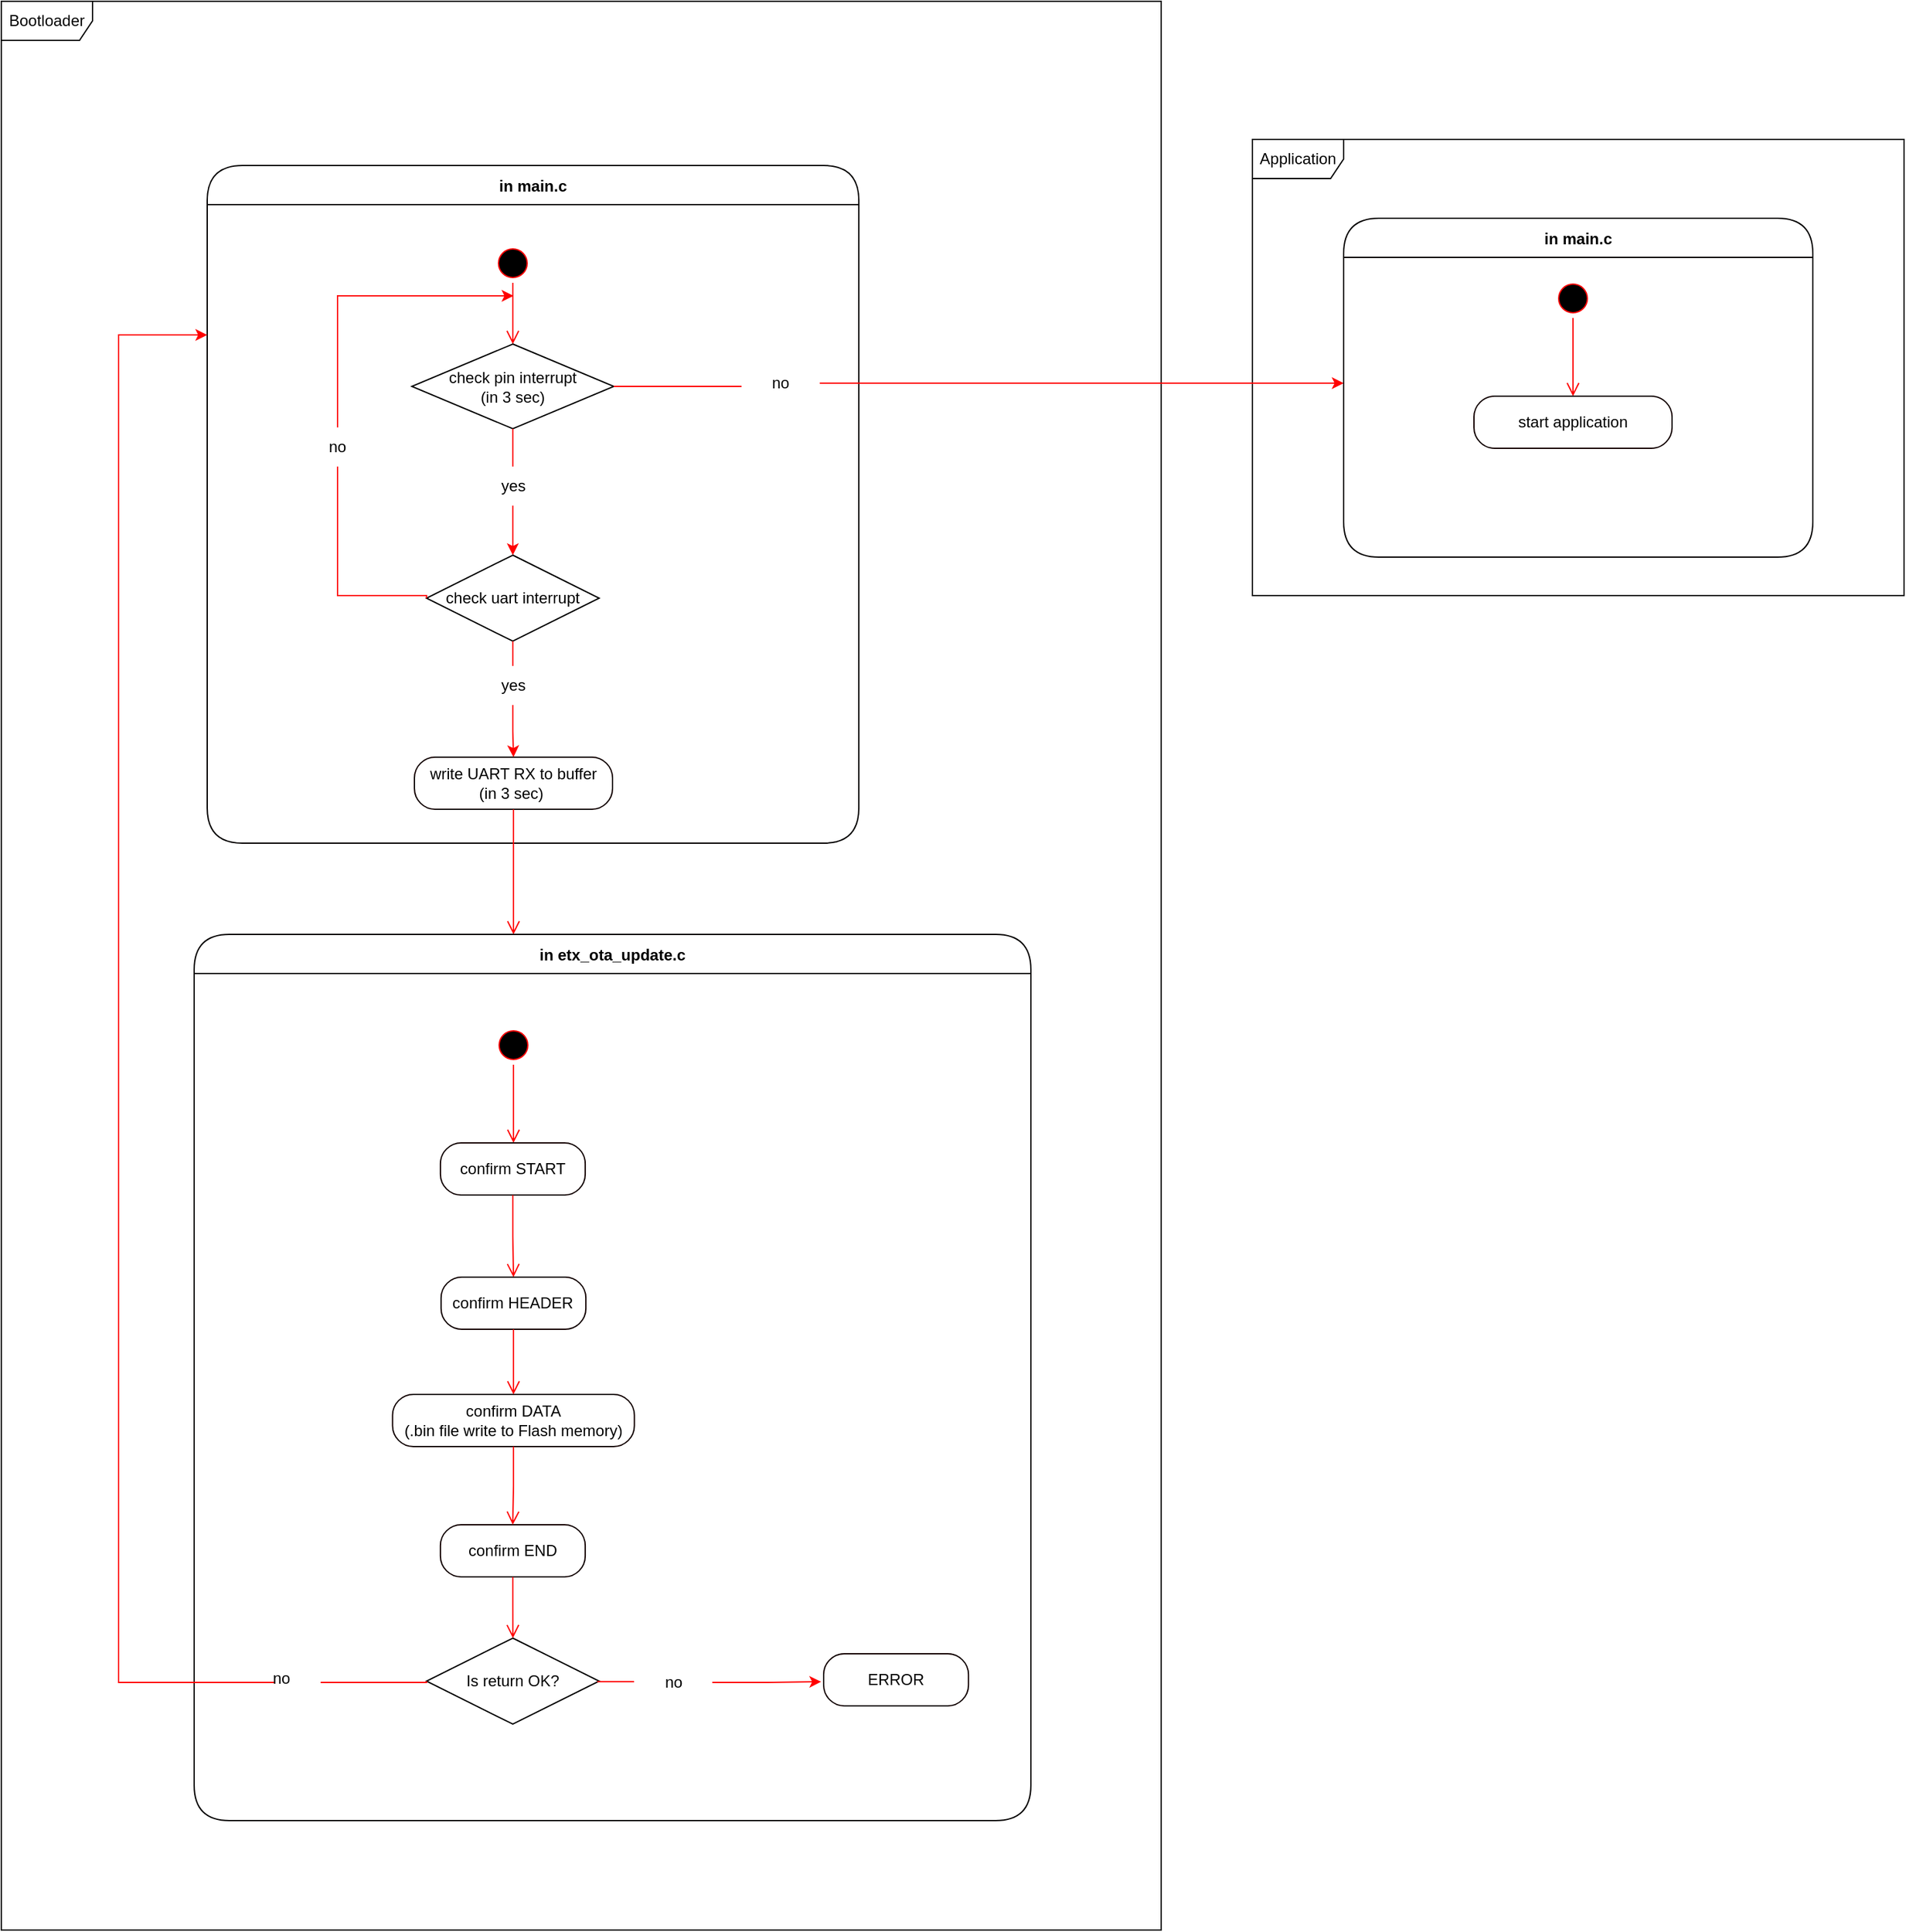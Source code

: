 <mxfile version="20.5.3" type="github">
  <diagram name="Page-1" id="58cdce13-f638-feb5-8d6f-7d28b1aa9fa0">
    <mxGraphModel dx="2966" dy="1654" grid="1" gridSize="10" guides="1" tooltips="1" connect="1" arrows="1" fold="1" page="1" pageScale="1" pageWidth="1100" pageHeight="850" background="none" math="0" shadow="0">
      <root>
        <mxCell id="0" />
        <mxCell id="1" parent="0" />
        <mxCell id="OMEoa2EQvLNQlHsPpFCV-2" value="Application" style="shape=umlFrame;whiteSpace=wrap;html=1;width=70;height=30;" vertex="1" parent="1">
          <mxGeometry x="1040" y="236" width="500" height="350" as="geometry" />
        </mxCell>
        <mxCell id="OMEoa2EQvLNQlHsPpFCV-1" value="Bootloader" style="shape=umlFrame;whiteSpace=wrap;html=1;width=70;height=30;" vertex="1" parent="1">
          <mxGeometry x="80" y="130" width="890" height="1480" as="geometry" />
        </mxCell>
        <mxCell id="OMEoa2EQvLNQlHsPpFCV-34" value="in main.c" style="swimlane;fontStyle=1;align=center;verticalAlign=middle;childLayout=stackLayout;horizontal=1;startSize=30;horizontalStack=0;resizeParent=0;resizeLast=1;container=0;fontColor=#000000;collapsible=0;rounded=1;arcSize=30;strokeColor=#030000;fillColor=#FFFFFF;swimlaneFillColor=#FFFFFF;dropTarget=0;" vertex="1" parent="1">
          <mxGeometry x="238" y="256" width="500" height="520" as="geometry" />
        </mxCell>
        <mxCell id="OMEoa2EQvLNQlHsPpFCV-3" value="" style="ellipse;html=1;shape=startState;fillColor=#000000;strokeColor=#ff0000;" vertex="1" parent="1">
          <mxGeometry x="457.5" y="316" width="30" height="30" as="geometry" />
        </mxCell>
        <mxCell id="OMEoa2EQvLNQlHsPpFCV-4" value="" style="edgeStyle=orthogonalEdgeStyle;html=1;verticalAlign=bottom;endArrow=open;endSize=8;strokeColor=#FF0000;rounded=0;entryX=0.5;entryY=0;entryDx=0;entryDy=0;" edge="1" source="OMEoa2EQvLNQlHsPpFCV-3" parent="1" target="OMEoa2EQvLNQlHsPpFCV-5">
          <mxGeometry relative="1" as="geometry">
            <mxPoint x="472.5" y="406" as="targetPoint" />
          </mxGeometry>
        </mxCell>
        <mxCell id="OMEoa2EQvLNQlHsPpFCV-11" style="edgeStyle=orthogonalEdgeStyle;rounded=0;orthogonalLoop=1;jettySize=auto;html=1;exitX=0.5;exitY=1;exitDx=0;exitDy=0;entryX=0.5;entryY=0;entryDx=0;entryDy=0;strokeColor=#FF0000;startArrow=none;" edge="1" parent="1" source="OMEoa2EQvLNQlHsPpFCV-14" target="OMEoa2EQvLNQlHsPpFCV-10">
          <mxGeometry relative="1" as="geometry" />
        </mxCell>
        <mxCell id="OMEoa2EQvLNQlHsPpFCV-5" value="check pin interrupt &lt;br&gt;(in 3 sec)" style="rhombus;whiteSpace=wrap;html=1;" vertex="1" parent="1">
          <mxGeometry x="395" y="393" width="155" height="65" as="geometry" />
        </mxCell>
        <mxCell id="OMEoa2EQvLNQlHsPpFCV-10" value="check uart interrupt" style="rhombus;whiteSpace=wrap;html=1;" vertex="1" parent="1">
          <mxGeometry x="406.25" y="555" width="132.5" height="66" as="geometry" />
        </mxCell>
        <mxCell id="OMEoa2EQvLNQlHsPpFCV-14" value="yes" style="text;html=1;strokeColor=none;fillColor=none;align=center;verticalAlign=middle;whiteSpace=wrap;rounded=0;" vertex="1" parent="1">
          <mxGeometry x="442.5" y="487" width="60" height="30" as="geometry" />
        </mxCell>
        <mxCell id="OMEoa2EQvLNQlHsPpFCV-15" value="" style="edgeStyle=orthogonalEdgeStyle;rounded=0;orthogonalLoop=1;jettySize=auto;html=1;exitX=0.5;exitY=1;exitDx=0;exitDy=0;entryX=0.5;entryY=0;entryDx=0;entryDy=0;strokeColor=#FF0000;endArrow=none;" edge="1" parent="1" source="OMEoa2EQvLNQlHsPpFCV-5" target="OMEoa2EQvLNQlHsPpFCV-14">
          <mxGeometry relative="1" as="geometry">
            <mxPoint x="472.5" y="440" as="sourcePoint" />
            <mxPoint x="472.5" y="569" as="targetPoint" />
          </mxGeometry>
        </mxCell>
        <mxCell id="OMEoa2EQvLNQlHsPpFCV-16" value="write UART RX to buffer&lt;br&gt;(in 3 sec)&amp;nbsp;" style="rounded=1;whiteSpace=wrap;html=1;arcSize=40;fontColor=#000000;fillColor=#FFFFFF;strokeColor=#120000;" vertex="1" parent="1">
          <mxGeometry x="397" y="710" width="152" height="40" as="geometry" />
        </mxCell>
        <mxCell id="OMEoa2EQvLNQlHsPpFCV-17" value="" style="edgeStyle=orthogonalEdgeStyle;html=1;verticalAlign=bottom;endArrow=open;endSize=8;strokeColor=#ff0000;rounded=0;" edge="1" source="OMEoa2EQvLNQlHsPpFCV-16" parent="1">
          <mxGeometry relative="1" as="geometry">
            <mxPoint x="473" y="846" as="targetPoint" />
            <Array as="points">
              <mxPoint x="473" y="816" />
              <mxPoint x="473" y="816" />
            </Array>
          </mxGeometry>
        </mxCell>
        <mxCell id="OMEoa2EQvLNQlHsPpFCV-18" style="edgeStyle=orthogonalEdgeStyle;rounded=0;orthogonalLoop=1;jettySize=auto;html=1;exitX=0.5;exitY=1;exitDx=0;exitDy=0;entryX=0.5;entryY=0;entryDx=0;entryDy=0;strokeColor=#FF0000;startArrow=none;" edge="1" parent="1" source="OMEoa2EQvLNQlHsPpFCV-19" target="OMEoa2EQvLNQlHsPpFCV-16">
          <mxGeometry relative="1" as="geometry">
            <mxPoint x="472.5" y="708" as="targetPoint" />
          </mxGeometry>
        </mxCell>
        <mxCell id="OMEoa2EQvLNQlHsPpFCV-19" value="yes" style="text;html=1;strokeColor=none;fillColor=none;align=center;verticalAlign=middle;whiteSpace=wrap;rounded=0;" vertex="1" parent="1">
          <mxGeometry x="442.5" y="640" width="60" height="30" as="geometry" />
        </mxCell>
        <mxCell id="OMEoa2EQvLNQlHsPpFCV-20" value="" style="edgeStyle=orthogonalEdgeStyle;rounded=0;orthogonalLoop=1;jettySize=auto;html=1;exitX=0.5;exitY=1;exitDx=0;exitDy=0;entryX=0.5;entryY=0;entryDx=0;entryDy=0;strokeColor=#FF0000;endArrow=none;" edge="1" parent="1" target="OMEoa2EQvLNQlHsPpFCV-19">
          <mxGeometry relative="1" as="geometry">
            <mxPoint x="472.5" y="621" as="sourcePoint" />
            <mxPoint x="472.5" y="732" as="targetPoint" />
          </mxGeometry>
        </mxCell>
        <mxCell id="OMEoa2EQvLNQlHsPpFCV-25" style="edgeStyle=orthogonalEdgeStyle;rounded=0;orthogonalLoop=1;jettySize=auto;html=1;strokeColor=#FF0000;startArrow=none;" edge="1" parent="1" source="OMEoa2EQvLNQlHsPpFCV-26">
          <mxGeometry relative="1" as="geometry">
            <mxPoint x="532.5" y="585.5" as="sourcePoint" />
            <mxPoint x="473" y="356" as="targetPoint" />
            <Array as="points">
              <mxPoint x="338" y="356" />
            </Array>
          </mxGeometry>
        </mxCell>
        <mxCell id="OMEoa2EQvLNQlHsPpFCV-26" value="no" style="text;html=1;strokeColor=none;fillColor=none;align=center;verticalAlign=middle;whiteSpace=wrap;rounded=0;" vertex="1" parent="1">
          <mxGeometry x="308" y="457" width="60" height="30" as="geometry" />
        </mxCell>
        <mxCell id="OMEoa2EQvLNQlHsPpFCV-29" value="" style="edgeStyle=orthogonalEdgeStyle;rounded=0;orthogonalLoop=1;jettySize=auto;html=1;strokeColor=#FF0000;endArrow=none;entryX=0.5;entryY=1;entryDx=0;entryDy=0;exitX=0;exitY=0.5;exitDx=0;exitDy=0;" edge="1" parent="1" source="OMEoa2EQvLNQlHsPpFCV-10" target="OMEoa2EQvLNQlHsPpFCV-26">
          <mxGeometry relative="1" as="geometry">
            <mxPoint x="534.792" y="586.029" as="sourcePoint" />
            <mxPoint x="473" y="356" as="targetPoint" />
            <Array as="points">
              <mxPoint x="406" y="586" />
              <mxPoint x="338" y="586" />
            </Array>
          </mxGeometry>
        </mxCell>
        <mxCell id="OMEoa2EQvLNQlHsPpFCV-30" style="edgeStyle=orthogonalEdgeStyle;rounded=0;orthogonalLoop=1;jettySize=auto;html=1;strokeColor=#FF0000;startArrow=none;" edge="1" parent="1" source="OMEoa2EQvLNQlHsPpFCV-31">
          <mxGeometry relative="1" as="geometry">
            <mxPoint x="542.5" y="595.5" as="sourcePoint" />
            <mxPoint x="1110" y="423" as="targetPoint" />
            <Array as="points">
              <mxPoint x="1080" y="423" />
              <mxPoint x="1080" y="423" />
            </Array>
          </mxGeometry>
        </mxCell>
        <mxCell id="OMEoa2EQvLNQlHsPpFCV-31" value="no" style="text;html=1;strokeColor=none;fillColor=none;align=center;verticalAlign=middle;whiteSpace=wrap;rounded=0;" vertex="1" parent="1">
          <mxGeometry x="648" y="408" width="60" height="30" as="geometry" />
        </mxCell>
        <mxCell id="OMEoa2EQvLNQlHsPpFCV-32" value="" style="edgeStyle=orthogonalEdgeStyle;rounded=0;orthogonalLoop=1;jettySize=auto;html=1;strokeColor=#FF0000;endArrow=none;exitX=1;exitY=0.5;exitDx=0;exitDy=0;" edge="1" parent="1" target="OMEoa2EQvLNQlHsPpFCV-31" source="OMEoa2EQvLNQlHsPpFCV-5">
          <mxGeometry relative="1" as="geometry">
            <mxPoint x="544.735" y="596.0" as="sourcePoint" />
            <mxPoint x="483" y="366" as="targetPoint" />
            <Array as="points">
              <mxPoint x="618" y="426" />
              <mxPoint x="618" y="426" />
            </Array>
          </mxGeometry>
        </mxCell>
        <mxCell id="OMEoa2EQvLNQlHsPpFCV-37" value="in etx_ota_update.c" style="swimlane;fontStyle=1;align=center;verticalAlign=middle;childLayout=stackLayout;horizontal=1;startSize=30;horizontalStack=0;resizeParent=0;resizeLast=1;container=0;fontColor=#000000;collapsible=0;rounded=1;arcSize=30;strokeColor=#030000;fillColor=#FFFFFF;swimlaneFillColor=#FFFFFF;dropTarget=0;" vertex="1" parent="1">
          <mxGeometry x="228" y="846" width="642" height="680" as="geometry" />
        </mxCell>
        <mxCell id="OMEoa2EQvLNQlHsPpFCV-38" value="" style="ellipse;html=1;shape=startState;fillColor=#000000;strokeColor=#ff0000;" vertex="1" parent="1">
          <mxGeometry x="458" y="916" width="30" height="30" as="geometry" />
        </mxCell>
        <mxCell id="OMEoa2EQvLNQlHsPpFCV-39" value="" style="edgeStyle=orthogonalEdgeStyle;html=1;verticalAlign=bottom;endArrow=open;endSize=8;strokeColor=#ff0000;rounded=0;" edge="1" source="OMEoa2EQvLNQlHsPpFCV-38" parent="1">
          <mxGeometry relative="1" as="geometry">
            <mxPoint x="473" y="1006" as="targetPoint" />
          </mxGeometry>
        </mxCell>
        <mxCell id="OMEoa2EQvLNQlHsPpFCV-40" value="in main.c" style="swimlane;fontStyle=1;align=center;verticalAlign=middle;childLayout=stackLayout;horizontal=1;startSize=30;horizontalStack=0;resizeParent=0;resizeLast=1;container=0;fontColor=#000000;collapsible=0;rounded=1;arcSize=30;strokeColor=#030000;fillColor=#FFFFFF;swimlaneFillColor=#FFFFFF;dropTarget=0;" vertex="1" parent="1">
          <mxGeometry x="1110" y="296.5" width="360" height="260" as="geometry" />
        </mxCell>
        <mxCell id="OMEoa2EQvLNQlHsPpFCV-41" value="" style="ellipse;html=1;shape=startState;fillColor=#000000;strokeColor=#ff0000;" vertex="1" parent="1">
          <mxGeometry x="1271" y="343" width="30" height="30" as="geometry" />
        </mxCell>
        <mxCell id="OMEoa2EQvLNQlHsPpFCV-42" value="" style="edgeStyle=orthogonalEdgeStyle;html=1;verticalAlign=bottom;endArrow=open;endSize=8;strokeColor=#ff0000;rounded=0;" edge="1" source="OMEoa2EQvLNQlHsPpFCV-41" parent="1">
          <mxGeometry relative="1" as="geometry">
            <mxPoint x="1286" y="433" as="targetPoint" />
          </mxGeometry>
        </mxCell>
        <mxCell id="OMEoa2EQvLNQlHsPpFCV-43" value="start application" style="rounded=1;whiteSpace=wrap;html=1;arcSize=40;fontColor=#000000;fillColor=#FFFFFF;strokeColor=#120000;" vertex="1" parent="1">
          <mxGeometry x="1210" y="433" width="152" height="40" as="geometry" />
        </mxCell>
        <mxCell id="OMEoa2EQvLNQlHsPpFCV-44" value="confirm START" style="rounded=1;whiteSpace=wrap;html=1;arcSize=40;fontColor=#000000;fillColor=#FFFFFF;strokeColor=#120000;" vertex="1" parent="1">
          <mxGeometry x="416.94" y="1006" width="111.12" height="40" as="geometry" />
        </mxCell>
        <mxCell id="OMEoa2EQvLNQlHsPpFCV-45" value="confirm HEADER" style="rounded=1;whiteSpace=wrap;html=1;arcSize=40;fontColor=#000000;fillColor=#FFFFFF;strokeColor=#120000;" vertex="1" parent="1">
          <mxGeometry x="417.43" y="1109" width="111.13" height="40" as="geometry" />
        </mxCell>
        <mxCell id="OMEoa2EQvLNQlHsPpFCV-46" value="confirm DATA&lt;br&gt;(.bin file write to Flash memory)" style="rounded=1;whiteSpace=wrap;html=1;arcSize=40;fontColor=#000000;fillColor=#FFFFFF;strokeColor=#120000;" vertex="1" parent="1">
          <mxGeometry x="380.22" y="1199" width="185.56" height="40" as="geometry" />
        </mxCell>
        <mxCell id="OMEoa2EQvLNQlHsPpFCV-47" value="confirm END" style="rounded=1;whiteSpace=wrap;html=1;arcSize=40;fontColor=#000000;fillColor=#FFFFFF;strokeColor=#120000;" vertex="1" parent="1">
          <mxGeometry x="416.93" y="1299" width="111.13" height="40" as="geometry" />
        </mxCell>
        <mxCell id="OMEoa2EQvLNQlHsPpFCV-48" value="" style="edgeStyle=orthogonalEdgeStyle;html=1;verticalAlign=bottom;endArrow=open;endSize=8;strokeColor=#ff0000;rounded=0;exitX=0.5;exitY=1;exitDx=0;exitDy=0;entryX=0.5;entryY=0;entryDx=0;entryDy=0;" edge="1" parent="1" source="OMEoa2EQvLNQlHsPpFCV-44" target="OMEoa2EQvLNQlHsPpFCV-45">
          <mxGeometry relative="1" as="geometry">
            <mxPoint x="483" y="1016" as="targetPoint" />
            <mxPoint x="483" y="956" as="sourcePoint" />
          </mxGeometry>
        </mxCell>
        <mxCell id="OMEoa2EQvLNQlHsPpFCV-49" value="" style="edgeStyle=orthogonalEdgeStyle;html=1;verticalAlign=bottom;endArrow=open;endSize=8;strokeColor=#ff0000;rounded=0;exitX=0.5;exitY=1;exitDx=0;exitDy=0;" edge="1" parent="1" source="OMEoa2EQvLNQlHsPpFCV-45" target="OMEoa2EQvLNQlHsPpFCV-46">
          <mxGeometry relative="1" as="geometry">
            <mxPoint x="482.995" y="1119" as="targetPoint" />
            <mxPoint x="482.5" y="1039" as="sourcePoint" />
          </mxGeometry>
        </mxCell>
        <mxCell id="OMEoa2EQvLNQlHsPpFCV-50" value="" style="edgeStyle=orthogonalEdgeStyle;html=1;verticalAlign=bottom;endArrow=open;endSize=8;strokeColor=#ff0000;rounded=0;exitX=0.5;exitY=1;exitDx=0;exitDy=0;" edge="1" parent="1" source="OMEoa2EQvLNQlHsPpFCV-46" target="OMEoa2EQvLNQlHsPpFCV-47">
          <mxGeometry relative="1" as="geometry">
            <mxPoint x="482.995" y="1209" as="targetPoint" />
            <mxPoint x="482.995" y="1159" as="sourcePoint" />
          </mxGeometry>
        </mxCell>
        <mxCell id="OMEoa2EQvLNQlHsPpFCV-51" value="Is return OK?" style="rhombus;whiteSpace=wrap;html=1;" vertex="1" parent="1">
          <mxGeometry x="406.25" y="1386" width="132.5" height="66" as="geometry" />
        </mxCell>
        <mxCell id="OMEoa2EQvLNQlHsPpFCV-52" value="" style="edgeStyle=orthogonalEdgeStyle;html=1;verticalAlign=bottom;endArrow=open;endSize=8;strokeColor=#ff0000;rounded=0;exitX=0.5;exitY=1;exitDx=0;exitDy=0;" edge="1" parent="1" source="OMEoa2EQvLNQlHsPpFCV-47" target="OMEoa2EQvLNQlHsPpFCV-51">
          <mxGeometry relative="1" as="geometry">
            <mxPoint x="482.417" y="1309" as="targetPoint" />
            <mxPoint x="483" y="1249" as="sourcePoint" />
          </mxGeometry>
        </mxCell>
        <mxCell id="OMEoa2EQvLNQlHsPpFCV-53" style="edgeStyle=orthogonalEdgeStyle;rounded=0;orthogonalLoop=1;jettySize=auto;html=1;strokeColor=#FF0000;startArrow=none;entryX=-0.017;entryY=0.536;entryDx=0;entryDy=0;entryPerimeter=0;" edge="1" parent="1" source="OMEoa2EQvLNQlHsPpFCV-54" target="OMEoa2EQvLNQlHsPpFCV-58">
          <mxGeometry relative="1" as="geometry">
            <mxPoint x="460.06" y="1593.5" as="sourcePoint" />
            <mxPoint x="731.34" y="1419.72" as="targetPoint" />
            <Array as="points" />
          </mxGeometry>
        </mxCell>
        <mxCell id="OMEoa2EQvLNQlHsPpFCV-54" value="no" style="text;html=1;strokeColor=none;fillColor=none;align=center;verticalAlign=middle;whiteSpace=wrap;rounded=0;" vertex="1" parent="1">
          <mxGeometry x="565.56" y="1405" width="60" height="30" as="geometry" />
        </mxCell>
        <mxCell id="OMEoa2EQvLNQlHsPpFCV-55" value="" style="edgeStyle=orthogonalEdgeStyle;rounded=0;orthogonalLoop=1;jettySize=auto;html=1;strokeColor=#FF0000;endArrow=none;exitX=0.989;exitY=0.505;exitDx=0;exitDy=0;exitPerimeter=0;" edge="1" parent="1" target="OMEoa2EQvLNQlHsPpFCV-54" source="OMEoa2EQvLNQlHsPpFCV-51">
          <mxGeometry relative="1" as="geometry">
            <mxPoint x="528.56" y="1423.5" as="sourcePoint" />
            <mxPoint x="461.56" y="1364" as="targetPoint" />
            <Array as="points">
              <mxPoint x="578" y="1420" />
              <mxPoint x="578" y="1420" />
            </Array>
          </mxGeometry>
        </mxCell>
        <mxCell id="OMEoa2EQvLNQlHsPpFCV-58" value="ERROR" style="rounded=1;whiteSpace=wrap;html=1;arcSize=40;fontColor=#000000;fillColor=#FFFFFF;strokeColor=#120000;" vertex="1" parent="1">
          <mxGeometry x="711" y="1398" width="111.13" height="40" as="geometry" />
        </mxCell>
        <mxCell id="OMEoa2EQvLNQlHsPpFCV-62" style="edgeStyle=orthogonalEdgeStyle;rounded=0;orthogonalLoop=1;jettySize=auto;html=1;strokeColor=#FF0000;startArrow=none;entryX=0;entryY=0.25;entryDx=0;entryDy=0;" edge="1" parent="1" target="OMEoa2EQvLNQlHsPpFCV-34">
          <mxGeometry relative="1" as="geometry">
            <mxPoint x="290" y="1420" as="sourcePoint" />
            <mxPoint x="321" y="1210" as="targetPoint" />
            <Array as="points">
              <mxPoint x="170" y="1420" />
              <mxPoint x="170" y="386" />
            </Array>
          </mxGeometry>
        </mxCell>
        <mxCell id="OMEoa2EQvLNQlHsPpFCV-63" value="no" style="text;html=1;strokeColor=none;fillColor=none;align=center;verticalAlign=middle;whiteSpace=wrap;rounded=0;" vertex="1" parent="1">
          <mxGeometry x="265.0" y="1402" width="60" height="30" as="geometry" />
        </mxCell>
        <mxCell id="OMEoa2EQvLNQlHsPpFCV-64" value="" style="edgeStyle=orthogonalEdgeStyle;rounded=0;orthogonalLoop=1;jettySize=auto;html=1;strokeColor=#FF0000;endArrow=none;exitX=0;exitY=0.5;exitDx=0;exitDy=0;" edge="1" parent="1" target="OMEoa2EQvLNQlHsPpFCV-63" source="OMEoa2EQvLNQlHsPpFCV-51">
          <mxGeometry relative="1" as="geometry">
            <mxPoint x="547.293" y="1429.33" as="sourcePoint" />
            <mxPoint x="471.56" y="1374" as="targetPoint" />
            <Array as="points">
              <mxPoint x="350" y="1420" />
              <mxPoint x="350" y="1420" />
            </Array>
          </mxGeometry>
        </mxCell>
      </root>
    </mxGraphModel>
  </diagram>
</mxfile>
